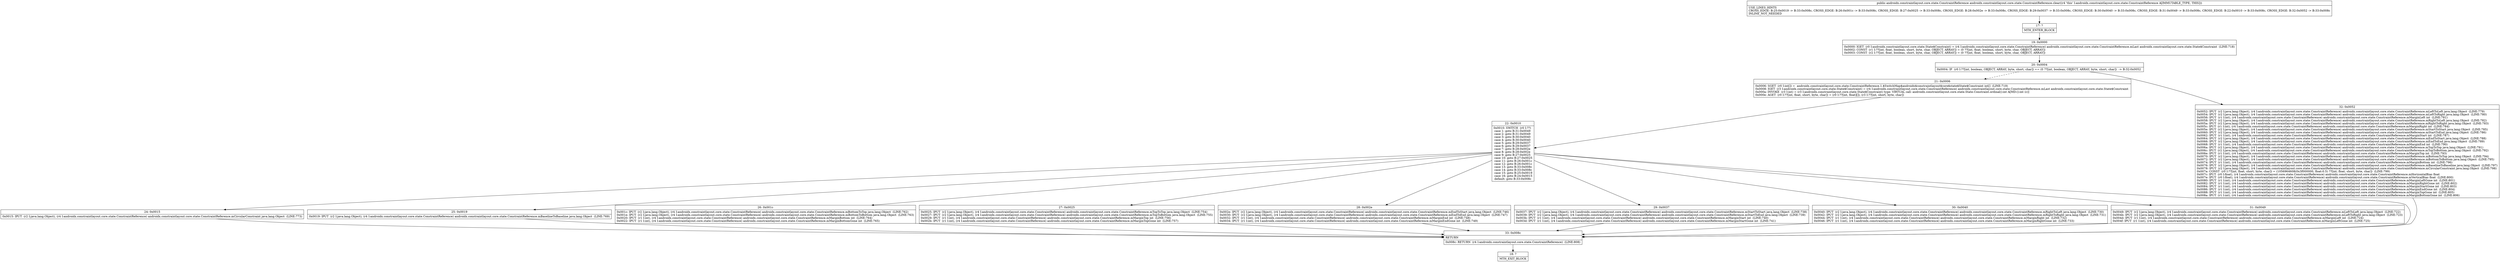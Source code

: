 digraph "CFG forandroidx.constraintlayout.core.state.ConstraintReference.clear()Landroidx\/constraintlayout\/core\/state\/ConstraintReference;" {
Node_17 [shape=record,label="{17\:\ ?|MTH_ENTER_BLOCK\l}"];
Node_19 [shape=record,label="{19\:\ 0x0000|0x0000: IGET  (r0 I:androidx.constraintlayout.core.state.State$Constraint) = (r4 I:androidx.constraintlayout.core.state.ConstraintReference) androidx.constraintlayout.core.state.ConstraintReference.mLast androidx.constraintlayout.core.state.State$Constraint  (LINE:718)\l0x0002: CONST  (r1 I:??[int, float, boolean, short, byte, char, OBJECT, ARRAY]) = (0 ??[int, float, boolean, short, byte, char, OBJECT, ARRAY]) \l0x0003: CONST  (r2 I:??[int, float, boolean, short, byte, char, OBJECT, ARRAY]) = (0 ??[int, float, boolean, short, byte, char, OBJECT, ARRAY]) \l}"];
Node_20 [shape=record,label="{20\:\ 0x0004|0x0004: IF  (r0 I:??[int, boolean, OBJECT, ARRAY, byte, short, char]) == (0 ??[int, boolean, OBJECT, ARRAY, byte, short, char])  \-\> B:32:0x0052 \l}"];
Node_21 [shape=record,label="{21\:\ 0x0006|0x0006: SGET  (r0 I:int[]) =  androidx.constraintlayout.core.state.ConstraintReference.1.$SwitchMap$androidx$constraintlayout$core$state$State$Constraint int[]  (LINE:719)\l0x0008: IGET  (r3 I:androidx.constraintlayout.core.state.State$Constraint) = (r4 I:androidx.constraintlayout.core.state.ConstraintReference) androidx.constraintlayout.core.state.ConstraintReference.mLast androidx.constraintlayout.core.state.State$Constraint \l0x000a: INVOKE  (r3 I:int) = (r3 I:androidx.constraintlayout.core.state.State$Constraint) type: VIRTUAL call: androidx.constraintlayout.core.state.State.Constraint.ordinal():int A[MD:():int (c)]\l0x000e: AGET  (r0 I:??[int, float, short, byte, char]) = (r0 I:??[int, float][]), (r3 I:??[int, short, byte, char]) \l}"];
Node_22 [shape=record,label="{22\:\ 0x0010|0x0010: SWITCH  (r0 I:??)\l case 1: goto B:31:0x0049\l case 2: goto B:31:0x0049\l case 3: goto B:30:0x0040\l case 4: goto B:30:0x0040\l case 5: goto B:29:0x0037\l case 6: goto B:29:0x0037\l case 7: goto B:28:0x002e\l case 8: goto B:28:0x002e\l case 9: goto B:27:0x0025\l case 10: goto B:27:0x0025\l case 11: goto B:26:0x001c\l case 12: goto B:26:0x001c\l case 13: goto B:33:0x008c\l case 14: goto B:33:0x008c\l case 15: goto B:25:0x0019\l case 16: goto B:24:0x0015\l default: goto B:33:0x008c \l}"];
Node_24 [shape=record,label="{24\:\ 0x0015|0x0015: IPUT  (r2 I:java.lang.Object), (r4 I:androidx.constraintlayout.core.state.ConstraintReference) androidx.constraintlayout.core.state.ConstraintReference.mCircularConstraint java.lang.Object  (LINE:773)\l}"];
Node_25 [shape=record,label="{25\:\ 0x0019|0x0019: IPUT  (r2 I:java.lang.Object), (r4 I:androidx.constraintlayout.core.state.ConstraintReference) androidx.constraintlayout.core.state.ConstraintReference.mBaselineToBaseline java.lang.Object  (LINE:769)\l}"];
Node_26 [shape=record,label="{26\:\ 0x001c|0x001c: IPUT  (r2 I:java.lang.Object), (r4 I:androidx.constraintlayout.core.state.ConstraintReference) androidx.constraintlayout.core.state.ConstraintReference.mBottomToTop java.lang.Object  (LINE:762)\l0x001e: IPUT  (r2 I:java.lang.Object), (r4 I:androidx.constraintlayout.core.state.ConstraintReference) androidx.constraintlayout.core.state.ConstraintReference.mBottomToBottom java.lang.Object  (LINE:763)\l0x0020: IPUT  (r1 I:int), (r4 I:androidx.constraintlayout.core.state.ConstraintReference) androidx.constraintlayout.core.state.ConstraintReference.mMarginBottom int  (LINE:764)\l0x0022: IPUT  (r1 I:int), (r4 I:androidx.constraintlayout.core.state.ConstraintReference) androidx.constraintlayout.core.state.ConstraintReference.mMarginBottomGone int  (LINE:765)\l}"];
Node_27 [shape=record,label="{27\:\ 0x0025|0x0025: IPUT  (r2 I:java.lang.Object), (r4 I:androidx.constraintlayout.core.state.ConstraintReference) androidx.constraintlayout.core.state.ConstraintReference.mTopToTop java.lang.Object  (LINE:754)\l0x0027: IPUT  (r2 I:java.lang.Object), (r4 I:androidx.constraintlayout.core.state.ConstraintReference) androidx.constraintlayout.core.state.ConstraintReference.mTopToBottom java.lang.Object  (LINE:755)\l0x0029: IPUT  (r1 I:int), (r4 I:androidx.constraintlayout.core.state.ConstraintReference) androidx.constraintlayout.core.state.ConstraintReference.mMarginTop int  (LINE:756)\l0x002b: IPUT  (r1 I:int), (r4 I:androidx.constraintlayout.core.state.ConstraintReference) androidx.constraintlayout.core.state.ConstraintReference.mMarginTopGone int  (LINE:757)\l}"];
Node_28 [shape=record,label="{28\:\ 0x002e|0x002e: IPUT  (r2 I:java.lang.Object), (r4 I:androidx.constraintlayout.core.state.ConstraintReference) androidx.constraintlayout.core.state.ConstraintReference.mEndToStart java.lang.Object  (LINE:746)\l0x0030: IPUT  (r2 I:java.lang.Object), (r4 I:androidx.constraintlayout.core.state.ConstraintReference) androidx.constraintlayout.core.state.ConstraintReference.mEndToEnd java.lang.Object  (LINE:747)\l0x0032: IPUT  (r1 I:int), (r4 I:androidx.constraintlayout.core.state.ConstraintReference) androidx.constraintlayout.core.state.ConstraintReference.mMarginEnd int  (LINE:748)\l0x0034: IPUT  (r1 I:int), (r4 I:androidx.constraintlayout.core.state.ConstraintReference) androidx.constraintlayout.core.state.ConstraintReference.mMarginEndGone int  (LINE:749)\l}"];
Node_29 [shape=record,label="{29\:\ 0x0037|0x0037: IPUT  (r2 I:java.lang.Object), (r4 I:androidx.constraintlayout.core.state.ConstraintReference) androidx.constraintlayout.core.state.ConstraintReference.mStartToStart java.lang.Object  (LINE:738)\l0x0039: IPUT  (r2 I:java.lang.Object), (r4 I:androidx.constraintlayout.core.state.ConstraintReference) androidx.constraintlayout.core.state.ConstraintReference.mStartToEnd java.lang.Object  (LINE:739)\l0x003b: IPUT  (r1 I:int), (r4 I:androidx.constraintlayout.core.state.ConstraintReference) androidx.constraintlayout.core.state.ConstraintReference.mMarginStart int  (LINE:740)\l0x003d: IPUT  (r1 I:int), (r4 I:androidx.constraintlayout.core.state.ConstraintReference) androidx.constraintlayout.core.state.ConstraintReference.mMarginStartGone int  (LINE:741)\l}"];
Node_30 [shape=record,label="{30\:\ 0x0040|0x0040: IPUT  (r2 I:java.lang.Object), (r4 I:androidx.constraintlayout.core.state.ConstraintReference) androidx.constraintlayout.core.state.ConstraintReference.mRightToLeft java.lang.Object  (LINE:730)\l0x0042: IPUT  (r2 I:java.lang.Object), (r4 I:androidx.constraintlayout.core.state.ConstraintReference) androidx.constraintlayout.core.state.ConstraintReference.mRightToRight java.lang.Object  (LINE:731)\l0x0044: IPUT  (r1 I:int), (r4 I:androidx.constraintlayout.core.state.ConstraintReference) androidx.constraintlayout.core.state.ConstraintReference.mMarginRight int  (LINE:732)\l0x0046: IPUT  (r1 I:int), (r4 I:androidx.constraintlayout.core.state.ConstraintReference) androidx.constraintlayout.core.state.ConstraintReference.mMarginRightGone int  (LINE:733)\l}"];
Node_31 [shape=record,label="{31\:\ 0x0049|0x0049: IPUT  (r2 I:java.lang.Object), (r4 I:androidx.constraintlayout.core.state.ConstraintReference) androidx.constraintlayout.core.state.ConstraintReference.mLeftToLeft java.lang.Object  (LINE:722)\l0x004b: IPUT  (r2 I:java.lang.Object), (r4 I:androidx.constraintlayout.core.state.ConstraintReference) androidx.constraintlayout.core.state.ConstraintReference.mLeftToRight java.lang.Object  (LINE:723)\l0x004d: IPUT  (r1 I:int), (r4 I:androidx.constraintlayout.core.state.ConstraintReference) androidx.constraintlayout.core.state.ConstraintReference.mMarginLeft int  (LINE:724)\l0x004f: IPUT  (r1 I:int), (r4 I:androidx.constraintlayout.core.state.ConstraintReference) androidx.constraintlayout.core.state.ConstraintReference.mMarginLeftGone int  (LINE:725)\l}"];
Node_33 [shape=record,label="{33\:\ 0x008c|RETURN\l|0x008c: RETURN  (r4 I:androidx.constraintlayout.core.state.ConstraintReference)  (LINE:808)\l}"];
Node_18 [shape=record,label="{18\:\ ?|MTH_EXIT_BLOCK\l}"];
Node_32 [shape=record,label="{32\:\ 0x0052|0x0052: IPUT  (r2 I:java.lang.Object), (r4 I:androidx.constraintlayout.core.state.ConstraintReference) androidx.constraintlayout.core.state.ConstraintReference.mLeftToLeft java.lang.Object  (LINE:779)\l0x0054: IPUT  (r2 I:java.lang.Object), (r4 I:androidx.constraintlayout.core.state.ConstraintReference) androidx.constraintlayout.core.state.ConstraintReference.mLeftToRight java.lang.Object  (LINE:780)\l0x0056: IPUT  (r1 I:int), (r4 I:androidx.constraintlayout.core.state.ConstraintReference) androidx.constraintlayout.core.state.ConstraintReference.mMarginLeft int  (LINE:781)\l0x0058: IPUT  (r2 I:java.lang.Object), (r4 I:androidx.constraintlayout.core.state.ConstraintReference) androidx.constraintlayout.core.state.ConstraintReference.mRightToLeft java.lang.Object  (LINE:782)\l0x005a: IPUT  (r2 I:java.lang.Object), (r4 I:androidx.constraintlayout.core.state.ConstraintReference) androidx.constraintlayout.core.state.ConstraintReference.mRightToRight java.lang.Object  (LINE:783)\l0x005c: IPUT  (r1 I:int), (r4 I:androidx.constraintlayout.core.state.ConstraintReference) androidx.constraintlayout.core.state.ConstraintReference.mMarginRight int  (LINE:784)\l0x005e: IPUT  (r2 I:java.lang.Object), (r4 I:androidx.constraintlayout.core.state.ConstraintReference) androidx.constraintlayout.core.state.ConstraintReference.mStartToStart java.lang.Object  (LINE:785)\l0x0060: IPUT  (r2 I:java.lang.Object), (r4 I:androidx.constraintlayout.core.state.ConstraintReference) androidx.constraintlayout.core.state.ConstraintReference.mStartToEnd java.lang.Object  (LINE:786)\l0x0062: IPUT  (r1 I:int), (r4 I:androidx.constraintlayout.core.state.ConstraintReference) androidx.constraintlayout.core.state.ConstraintReference.mMarginStart int  (LINE:787)\l0x0064: IPUT  (r2 I:java.lang.Object), (r4 I:androidx.constraintlayout.core.state.ConstraintReference) androidx.constraintlayout.core.state.ConstraintReference.mEndToStart java.lang.Object  (LINE:788)\l0x0066: IPUT  (r2 I:java.lang.Object), (r4 I:androidx.constraintlayout.core.state.ConstraintReference) androidx.constraintlayout.core.state.ConstraintReference.mEndToEnd java.lang.Object  (LINE:789)\l0x0068: IPUT  (r1 I:int), (r4 I:androidx.constraintlayout.core.state.ConstraintReference) androidx.constraintlayout.core.state.ConstraintReference.mMarginEnd int  (LINE:790)\l0x006a: IPUT  (r2 I:java.lang.Object), (r4 I:androidx.constraintlayout.core.state.ConstraintReference) androidx.constraintlayout.core.state.ConstraintReference.mTopToTop java.lang.Object  (LINE:791)\l0x006c: IPUT  (r2 I:java.lang.Object), (r4 I:androidx.constraintlayout.core.state.ConstraintReference) androidx.constraintlayout.core.state.ConstraintReference.mTopToBottom java.lang.Object  (LINE:792)\l0x006e: IPUT  (r1 I:int), (r4 I:androidx.constraintlayout.core.state.ConstraintReference) androidx.constraintlayout.core.state.ConstraintReference.mMarginTop int  (LINE:793)\l0x0070: IPUT  (r2 I:java.lang.Object), (r4 I:androidx.constraintlayout.core.state.ConstraintReference) androidx.constraintlayout.core.state.ConstraintReference.mBottomToTop java.lang.Object  (LINE:794)\l0x0072: IPUT  (r2 I:java.lang.Object), (r4 I:androidx.constraintlayout.core.state.ConstraintReference) androidx.constraintlayout.core.state.ConstraintReference.mBottomToBottom java.lang.Object  (LINE:795)\l0x0074: IPUT  (r1 I:int), (r4 I:androidx.constraintlayout.core.state.ConstraintReference) androidx.constraintlayout.core.state.ConstraintReference.mMarginBottom int  (LINE:796)\l0x0076: IPUT  (r2 I:java.lang.Object), (r4 I:androidx.constraintlayout.core.state.ConstraintReference) androidx.constraintlayout.core.state.ConstraintReference.mBaselineToBaseline java.lang.Object  (LINE:797)\l0x0078: IPUT  (r2 I:java.lang.Object), (r4 I:androidx.constraintlayout.core.state.ConstraintReference) androidx.constraintlayout.core.state.ConstraintReference.mCircularConstraint java.lang.Object  (LINE:798)\l0x007a: CONST  (r0 I:??[int, float, short, byte, char]) = (1056964608(0x3f000000, float:0.5) ??[int, float, short, byte, char])  (LINE:799)\l0x007c: IPUT  (r0 I:float), (r4 I:androidx.constraintlayout.core.state.ConstraintReference) androidx.constraintlayout.core.state.ConstraintReference.mHorizontalBias float \l0x007e: IPUT  (r0 I:float), (r4 I:androidx.constraintlayout.core.state.ConstraintReference) androidx.constraintlayout.core.state.ConstraintReference.mVerticalBias float  (LINE:800)\l0x0080: IPUT  (r1 I:int), (r4 I:androidx.constraintlayout.core.state.ConstraintReference) androidx.constraintlayout.core.state.ConstraintReference.mMarginLeftGone int  (LINE:801)\l0x0082: IPUT  (r1 I:int), (r4 I:androidx.constraintlayout.core.state.ConstraintReference) androidx.constraintlayout.core.state.ConstraintReference.mMarginRightGone int  (LINE:802)\l0x0084: IPUT  (r1 I:int), (r4 I:androidx.constraintlayout.core.state.ConstraintReference) androidx.constraintlayout.core.state.ConstraintReference.mMarginStartGone int  (LINE:803)\l0x0086: IPUT  (r1 I:int), (r4 I:androidx.constraintlayout.core.state.ConstraintReference) androidx.constraintlayout.core.state.ConstraintReference.mMarginEndGone int  (LINE:804)\l0x0088: IPUT  (r1 I:int), (r4 I:androidx.constraintlayout.core.state.ConstraintReference) androidx.constraintlayout.core.state.ConstraintReference.mMarginTopGone int  (LINE:805)\l0x008a: IPUT  (r1 I:int), (r4 I:androidx.constraintlayout.core.state.ConstraintReference) androidx.constraintlayout.core.state.ConstraintReference.mMarginBottomGone int  (LINE:806)\l}"];
MethodNode[shape=record,label="{public androidx.constraintlayout.core.state.ConstraintReference androidx.constraintlayout.core.state.ConstraintReference.clear((r4 'this' I:androidx.constraintlayout.core.state.ConstraintReference A[IMMUTABLE_TYPE, THIS]))  | USE_LINES_HINTS\lCROSS_EDGE: B:25:0x0019 \-\> B:33:0x008c, CROSS_EDGE: B:26:0x001c \-\> B:33:0x008c, CROSS_EDGE: B:27:0x0025 \-\> B:33:0x008c, CROSS_EDGE: B:28:0x002e \-\> B:33:0x008c, CROSS_EDGE: B:29:0x0037 \-\> B:33:0x008c, CROSS_EDGE: B:30:0x0040 \-\> B:33:0x008c, CROSS_EDGE: B:31:0x0049 \-\> B:33:0x008c, CROSS_EDGE: B:22:0x0010 \-\> B:33:0x008c, CROSS_EDGE: B:32:0x0052 \-\> B:33:0x008c\lINLINE_NOT_NEEDED\l}"];
MethodNode -> Node_17;Node_17 -> Node_19;
Node_19 -> Node_20;
Node_20 -> Node_21[style=dashed];
Node_20 -> Node_32;
Node_21 -> Node_22;
Node_22 -> Node_24;
Node_22 -> Node_25;
Node_22 -> Node_26;
Node_22 -> Node_27;
Node_22 -> Node_28;
Node_22 -> Node_29;
Node_22 -> Node_30;
Node_22 -> Node_31;
Node_22 -> Node_33;
Node_24 -> Node_33;
Node_25 -> Node_33;
Node_26 -> Node_33;
Node_27 -> Node_33;
Node_28 -> Node_33;
Node_29 -> Node_33;
Node_30 -> Node_33;
Node_31 -> Node_33;
Node_33 -> Node_18;
Node_32 -> Node_33;
}

